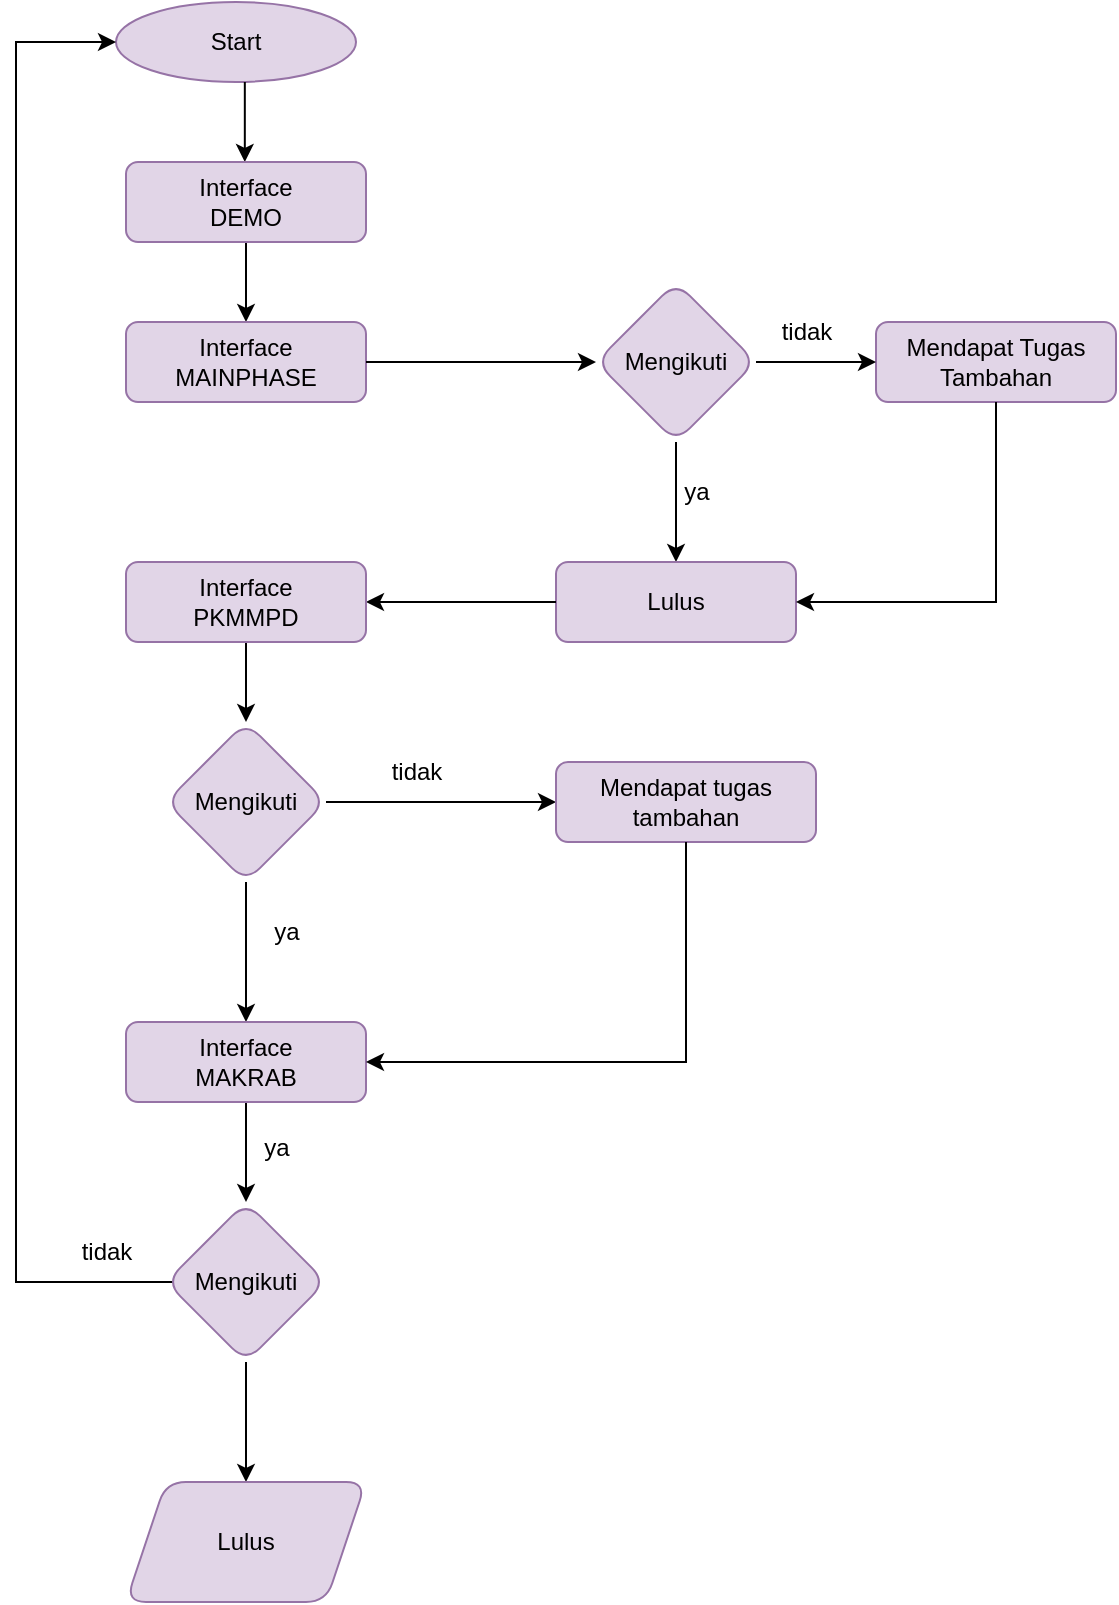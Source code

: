 <mxfile version="24.7.10">
  <diagram name="Halaman-1" id="1K_cl4J-tsg-FIP4A1J-">
    <mxGraphModel dx="925" dy="592" grid="1" gridSize="10" guides="1" tooltips="1" connect="1" arrows="1" fold="1" page="1" pageScale="1" pageWidth="827" pageHeight="1169" math="0" shadow="0">
      <root>
        <mxCell id="0" />
        <mxCell id="1" parent="0" />
        <mxCell id="z8O7ihUZyjBpi0QKdL6G-1" value="Start" style="ellipse;whiteSpace=wrap;html=1;fillColor=#e1d5e7;strokeColor=#9673a6;" vertex="1" parent="1">
          <mxGeometry x="160" y="40" width="120" height="40" as="geometry" />
        </mxCell>
        <mxCell id="z8O7ihUZyjBpi0QKdL6G-2" value="" style="endArrow=classic;html=1;rounded=0;" edge="1" parent="1">
          <mxGeometry width="50" height="50" relative="1" as="geometry">
            <mxPoint x="224.41" y="80" as="sourcePoint" />
            <mxPoint x="224.41" y="120" as="targetPoint" />
          </mxGeometry>
        </mxCell>
        <mxCell id="z8O7ihUZyjBpi0QKdL6G-5" value="" style="edgeStyle=orthogonalEdgeStyle;rounded=0;orthogonalLoop=1;jettySize=auto;html=1;" edge="1" parent="1" source="z8O7ihUZyjBpi0QKdL6G-3" target="z8O7ihUZyjBpi0QKdL6G-4">
          <mxGeometry relative="1" as="geometry" />
        </mxCell>
        <mxCell id="z8O7ihUZyjBpi0QKdL6G-3" value="Interface&lt;div&gt;DEMO&lt;/div&gt;" style="rounded=1;whiteSpace=wrap;html=1;fillColor=#e1d5e7;strokeColor=#9673a6;" vertex="1" parent="1">
          <mxGeometry x="165" y="120" width="120" height="40" as="geometry" />
        </mxCell>
        <mxCell id="z8O7ihUZyjBpi0QKdL6G-4" value="Interface&lt;div&gt;MAINPHASE&lt;/div&gt;" style="rounded=1;whiteSpace=wrap;html=1;fillColor=#e1d5e7;strokeColor=#9673a6;" vertex="1" parent="1">
          <mxGeometry x="165" y="200" width="120" height="40" as="geometry" />
        </mxCell>
        <mxCell id="z8O7ihUZyjBpi0QKdL6G-22" value="" style="edgeStyle=orthogonalEdgeStyle;rounded=0;orthogonalLoop=1;jettySize=auto;html=1;" edge="1" parent="1" source="z8O7ihUZyjBpi0QKdL6G-6" target="z8O7ihUZyjBpi0QKdL6G-21">
          <mxGeometry relative="1" as="geometry" />
        </mxCell>
        <mxCell id="z8O7ihUZyjBpi0QKdL6G-6" value="Mengikuti" style="rhombus;whiteSpace=wrap;html=1;rounded=1;fillColor=#e1d5e7;strokeColor=#9673a6;" vertex="1" parent="1">
          <mxGeometry x="400" y="180" width="80" height="80" as="geometry" />
        </mxCell>
        <mxCell id="z8O7ihUZyjBpi0QKdL6G-9" value="Mendapat Tugas Tambahan" style="whiteSpace=wrap;html=1;rounded=1;fillColor=#e1d5e7;strokeColor=#9673a6;" vertex="1" parent="1">
          <mxGeometry x="540" y="200" width="120" height="40" as="geometry" />
        </mxCell>
        <mxCell id="z8O7ihUZyjBpi0QKdL6G-15" value="ya" style="text;html=1;align=center;verticalAlign=middle;resizable=0;points=[];autosize=1;strokeColor=none;fillColor=none;" vertex="1" parent="1">
          <mxGeometry x="430" y="270" width="40" height="30" as="geometry" />
        </mxCell>
        <mxCell id="z8O7ihUZyjBpi0QKdL6G-21" value="Lulus" style="rounded=1;whiteSpace=wrap;html=1;fillColor=#e1d5e7;strokeColor=#9673a6;" vertex="1" parent="1">
          <mxGeometry x="380" y="320" width="120" height="40" as="geometry" />
        </mxCell>
        <mxCell id="z8O7ihUZyjBpi0QKdL6G-24" value="" style="endArrow=classic;html=1;rounded=0;exitX=0;exitY=0.5;exitDx=0;exitDy=0;entryX=1;entryY=0.5;entryDx=0;entryDy=0;" edge="1" parent="1" source="z8O7ihUZyjBpi0QKdL6G-21" target="z8O7ihUZyjBpi0QKdL6G-26">
          <mxGeometry width="50" height="50" relative="1" as="geometry">
            <mxPoint x="220" y="339.41" as="sourcePoint" />
            <mxPoint x="320" y="340" as="targetPoint" />
          </mxGeometry>
        </mxCell>
        <mxCell id="z8O7ihUZyjBpi0QKdL6G-28" value="" style="edgeStyle=orthogonalEdgeStyle;rounded=0;orthogonalLoop=1;jettySize=auto;html=1;" edge="1" parent="1" source="z8O7ihUZyjBpi0QKdL6G-26" target="z8O7ihUZyjBpi0QKdL6G-27">
          <mxGeometry relative="1" as="geometry" />
        </mxCell>
        <mxCell id="z8O7ihUZyjBpi0QKdL6G-26" value="Interface&lt;div&gt;PKMMPD&lt;/div&gt;" style="rounded=1;whiteSpace=wrap;html=1;fillColor=#e1d5e7;strokeColor=#9673a6;" vertex="1" parent="1">
          <mxGeometry x="165" y="320" width="120" height="40" as="geometry" />
        </mxCell>
        <mxCell id="z8O7ihUZyjBpi0QKdL6G-30" value="" style="edgeStyle=orthogonalEdgeStyle;rounded=0;orthogonalLoop=1;jettySize=auto;html=1;" edge="1" parent="1" source="z8O7ihUZyjBpi0QKdL6G-27" target="z8O7ihUZyjBpi0QKdL6G-29">
          <mxGeometry relative="1" as="geometry" />
        </mxCell>
        <mxCell id="z8O7ihUZyjBpi0QKdL6G-34" value="" style="edgeStyle=orthogonalEdgeStyle;rounded=0;orthogonalLoop=1;jettySize=auto;html=1;" edge="1" parent="1" source="z8O7ihUZyjBpi0QKdL6G-27" target="z8O7ihUZyjBpi0QKdL6G-33">
          <mxGeometry relative="1" as="geometry" />
        </mxCell>
        <mxCell id="z8O7ihUZyjBpi0QKdL6G-27" value="Mengikuti" style="rhombus;whiteSpace=wrap;html=1;fillColor=#e1d5e7;strokeColor=#9673a6;rounded=1;" vertex="1" parent="1">
          <mxGeometry x="185" y="400" width="80" height="80" as="geometry" />
        </mxCell>
        <mxCell id="z8O7ihUZyjBpi0QKdL6G-29" value="Mendapat tugas tambahan" style="whiteSpace=wrap;html=1;fillColor=#e1d5e7;strokeColor=#9673a6;rounded=1;" vertex="1" parent="1">
          <mxGeometry x="380" y="420" width="130" height="40" as="geometry" />
        </mxCell>
        <mxCell id="z8O7ihUZyjBpi0QKdL6G-31" value="ya" style="text;html=1;align=center;verticalAlign=middle;resizable=0;points=[];autosize=1;strokeColor=none;fillColor=none;" vertex="1" parent="1">
          <mxGeometry x="225" y="490" width="40" height="30" as="geometry" />
        </mxCell>
        <mxCell id="z8O7ihUZyjBpi0QKdL6G-32" value="tidak" style="text;html=1;align=center;verticalAlign=middle;resizable=0;points=[];autosize=1;strokeColor=none;fillColor=none;" vertex="1" parent="1">
          <mxGeometry x="480" y="190" width="50" height="30" as="geometry" />
        </mxCell>
        <mxCell id="z8O7ihUZyjBpi0QKdL6G-43" value="" style="edgeStyle=orthogonalEdgeStyle;rounded=0;orthogonalLoop=1;jettySize=auto;html=1;" edge="1" parent="1" source="z8O7ihUZyjBpi0QKdL6G-33" target="z8O7ihUZyjBpi0QKdL6G-42">
          <mxGeometry relative="1" as="geometry" />
        </mxCell>
        <mxCell id="z8O7ihUZyjBpi0QKdL6G-33" value="Interface&lt;div&gt;MAKRAB&lt;/div&gt;" style="whiteSpace=wrap;html=1;fillColor=#e1d5e7;strokeColor=#9673a6;rounded=1;" vertex="1" parent="1">
          <mxGeometry x="165" y="550" width="120" height="40" as="geometry" />
        </mxCell>
        <mxCell id="z8O7ihUZyjBpi0QKdL6G-35" value="" style="endArrow=classic;html=1;rounded=0;entryX=1;entryY=0.5;entryDx=0;entryDy=0;exitX=0.5;exitY=1;exitDx=0;exitDy=0;" edge="1" parent="1" source="z8O7ihUZyjBpi0QKdL6G-29" target="z8O7ihUZyjBpi0QKdL6G-33">
          <mxGeometry width="50" height="50" relative="1" as="geometry">
            <mxPoint x="400" y="470" as="sourcePoint" />
            <mxPoint x="300" y="560" as="targetPoint" />
            <Array as="points">
              <mxPoint x="445" y="570" />
            </Array>
          </mxGeometry>
        </mxCell>
        <mxCell id="z8O7ihUZyjBpi0QKdL6G-38" value="" style="endArrow=classic;html=1;rounded=0;" edge="1" parent="1" target="z8O7ihUZyjBpi0QKdL6G-6">
          <mxGeometry width="50" height="50" relative="1" as="geometry">
            <mxPoint x="285" y="220" as="sourcePoint" />
            <mxPoint x="335" y="170" as="targetPoint" />
          </mxGeometry>
        </mxCell>
        <mxCell id="z8O7ihUZyjBpi0QKdL6G-39" value="" style="endArrow=classic;html=1;rounded=0;entryX=0;entryY=0.5;entryDx=0;entryDy=0;" edge="1" parent="1" source="z8O7ihUZyjBpi0QKdL6G-6" target="z8O7ihUZyjBpi0QKdL6G-9">
          <mxGeometry width="50" height="50" relative="1" as="geometry">
            <mxPoint x="490" y="220" as="sourcePoint" />
            <mxPoint x="520" y="170" as="targetPoint" />
          </mxGeometry>
        </mxCell>
        <mxCell id="z8O7ihUZyjBpi0QKdL6G-40" value="" style="endArrow=classic;html=1;rounded=0;entryX=1;entryY=0.5;entryDx=0;entryDy=0;" edge="1" parent="1" target="z8O7ihUZyjBpi0QKdL6G-21">
          <mxGeometry width="50" height="50" relative="1" as="geometry">
            <mxPoint x="600" y="240" as="sourcePoint" />
            <mxPoint x="650" y="190" as="targetPoint" />
            <Array as="points">
              <mxPoint x="600" y="340" />
            </Array>
          </mxGeometry>
        </mxCell>
        <mxCell id="z8O7ihUZyjBpi0QKdL6G-41" value="tidak" style="text;html=1;align=center;verticalAlign=middle;resizable=0;points=[];autosize=1;strokeColor=none;fillColor=none;" vertex="1" parent="1">
          <mxGeometry x="285" y="410" width="50" height="30" as="geometry" />
        </mxCell>
        <mxCell id="z8O7ihUZyjBpi0QKdL6G-45" value="" style="edgeStyle=orthogonalEdgeStyle;rounded=0;orthogonalLoop=1;jettySize=auto;html=1;" edge="1" parent="1" source="z8O7ihUZyjBpi0QKdL6G-42" target="z8O7ihUZyjBpi0QKdL6G-44">
          <mxGeometry relative="1" as="geometry" />
        </mxCell>
        <mxCell id="z8O7ihUZyjBpi0QKdL6G-47" value="" style="edgeStyle=orthogonalEdgeStyle;rounded=0;orthogonalLoop=1;jettySize=auto;html=1;" edge="1" parent="1" target="z8O7ihUZyjBpi0QKdL6G-1">
          <mxGeometry relative="1" as="geometry">
            <mxPoint x="150" y="680" as="sourcePoint" />
            <mxPoint x="109.94" y="100.0" as="targetPoint" />
            <Array as="points">
              <mxPoint x="190" y="680" />
              <mxPoint x="110" y="680" />
              <mxPoint x="110" y="60" />
            </Array>
          </mxGeometry>
        </mxCell>
        <mxCell id="z8O7ihUZyjBpi0QKdL6G-42" value="Mengikuti" style="rhombus;whiteSpace=wrap;html=1;fillColor=#e1d5e7;strokeColor=#9673a6;rounded=1;" vertex="1" parent="1">
          <mxGeometry x="185" y="640" width="80" height="80" as="geometry" />
        </mxCell>
        <mxCell id="z8O7ihUZyjBpi0QKdL6G-44" value="Lulus" style="shape=parallelogram;perimeter=parallelogramPerimeter;whiteSpace=wrap;html=1;fixedSize=1;fillColor=#e1d5e7;strokeColor=#9673a6;rounded=1;" vertex="1" parent="1">
          <mxGeometry x="165" y="780" width="120" height="60" as="geometry" />
        </mxCell>
        <mxCell id="z8O7ihUZyjBpi0QKdL6G-48" value="tidak" style="text;html=1;align=center;verticalAlign=middle;resizable=0;points=[];autosize=1;strokeColor=none;fillColor=none;" vertex="1" parent="1">
          <mxGeometry x="130" y="650" width="50" height="30" as="geometry" />
        </mxCell>
        <mxCell id="z8O7ihUZyjBpi0QKdL6G-49" value="ya" style="text;html=1;align=center;verticalAlign=middle;resizable=0;points=[];autosize=1;strokeColor=none;fillColor=none;" vertex="1" parent="1">
          <mxGeometry x="220" y="598" width="40" height="30" as="geometry" />
        </mxCell>
      </root>
    </mxGraphModel>
  </diagram>
</mxfile>
